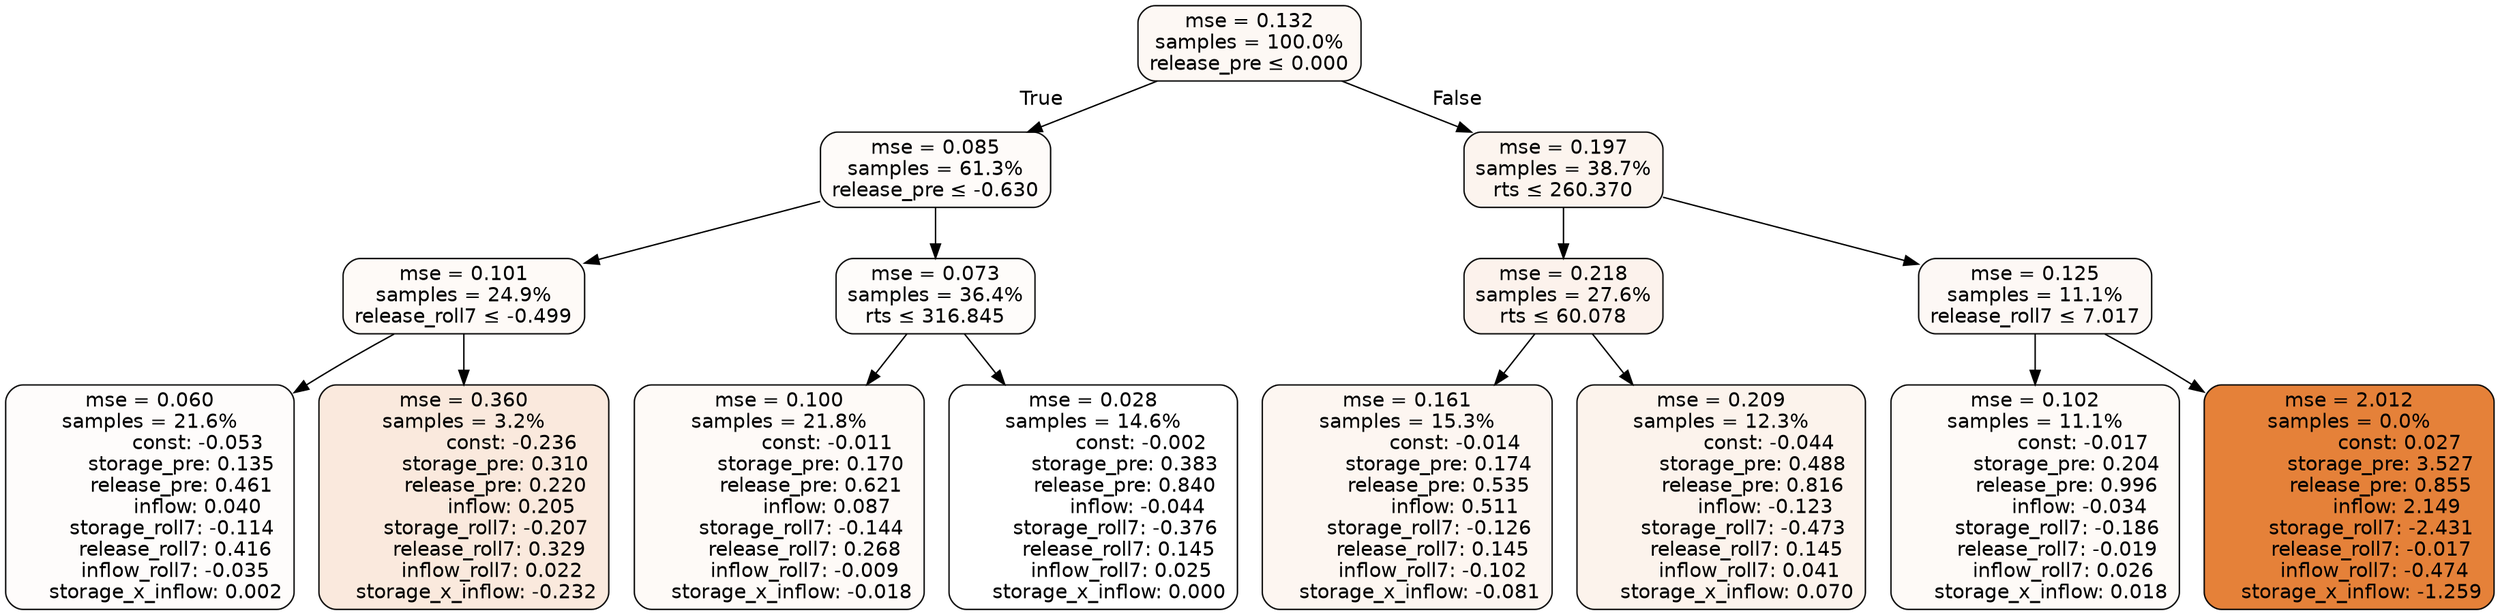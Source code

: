 digraph tree {
bgcolor="transparent"
node [shape=rectangle, style="filled, rounded", color="black", fontname=helvetica] ;
edge [fontname=helvetica] ;
	"0" [label="mse = 0.132
samples = 100.0%
release_pre &le; 0.000", fillcolor="#fdf8f4"]
	"1" [label="mse = 0.085
samples = 61.3%
release_pre &le; -0.630", fillcolor="#fefbf9"]
	"2" [label="mse = 0.101
samples = 24.9%
release_roll7 &le; -0.499", fillcolor="#fefaf7"]
	"3" [label="mse = 0.060
samples = 21.6%
               const: -0.053
          storage_pre: 0.135
          release_pre: 0.461
               inflow: 0.040
       storage_roll7: -0.114
        release_roll7: 0.416
        inflow_roll7: -0.035
     storage_x_inflow: 0.002", fillcolor="#fefcfb"]
	"4" [label="mse = 0.360
samples = 3.2%
               const: -0.236
          storage_pre: 0.310
          release_pre: 0.220
               inflow: 0.205
       storage_roll7: -0.207
        release_roll7: 0.329
         inflow_roll7: 0.022
    storage_x_inflow: -0.232", fillcolor="#fae9dd"]
	"5" [label="mse = 0.073
samples = 36.4%
rts &le; 316.845", fillcolor="#fefcfa"]
	"6" [label="mse = 0.100
samples = 21.8%
               const: -0.011
          storage_pre: 0.170
          release_pre: 0.621
               inflow: 0.087
       storage_roll7: -0.144
        release_roll7: 0.268
        inflow_roll7: -0.009
    storage_x_inflow: -0.018", fillcolor="#fefaf7"]
	"7" [label="mse = 0.028
samples = 14.6%
               const: -0.002
          storage_pre: 0.383
          release_pre: 0.840
              inflow: -0.044
       storage_roll7: -0.376
        release_roll7: 0.145
         inflow_roll7: 0.025
     storage_x_inflow: 0.000", fillcolor="#ffffff"]
	"8" [label="mse = 0.197
samples = 38.7%
rts &le; 260.370", fillcolor="#fcf4ee"]
	"9" [label="mse = 0.218
samples = 27.6%
rts &le; 60.078", fillcolor="#fcf2ec"]
	"10" [label="mse = 0.161
samples = 15.3%
               const: -0.014
          storage_pre: 0.174
          release_pre: 0.535
               inflow: 0.511
       storage_roll7: -0.126
        release_roll7: 0.145
        inflow_roll7: -0.102
    storage_x_inflow: -0.081", fillcolor="#fdf6f1"]
	"11" [label="mse = 0.209
samples = 12.3%
               const: -0.044
          storage_pre: 0.488
          release_pre: 0.816
              inflow: -0.123
       storage_roll7: -0.473
        release_roll7: 0.145
         inflow_roll7: 0.041
     storage_x_inflow: 0.070", fillcolor="#fcf3ec"]
	"12" [label="mse = 0.125
samples = 11.1%
release_roll7 &le; 7.017", fillcolor="#fdf8f5"]
	"13" [label="mse = 0.102
samples = 11.1%
               const: -0.017
          storage_pre: 0.204
          release_pre: 0.996
              inflow: -0.034
       storage_roll7: -0.186
       release_roll7: -0.019
         inflow_roll7: 0.026
     storage_x_inflow: 0.018", fillcolor="#fefaf7"]
	"14" [label="mse = 2.012
samples = 0.0%
                const: 0.027
          storage_pre: 3.527
          release_pre: 0.855
               inflow: 2.149
       storage_roll7: -2.431
       release_roll7: -0.017
        inflow_roll7: -0.474
    storage_x_inflow: -1.259", fillcolor="#e58139"]

	"0" -> "1" [labeldistance=2.5, labelangle=45, headlabel="True"]
	"1" -> "2"
	"2" -> "3"
	"2" -> "4"
	"1" -> "5"
	"5" -> "6"
	"5" -> "7"
	"0" -> "8" [labeldistance=2.5, labelangle=-45, headlabel="False"]
	"8" -> "9"
	"9" -> "10"
	"9" -> "11"
	"8" -> "12"
	"12" -> "13"
	"12" -> "14"
}